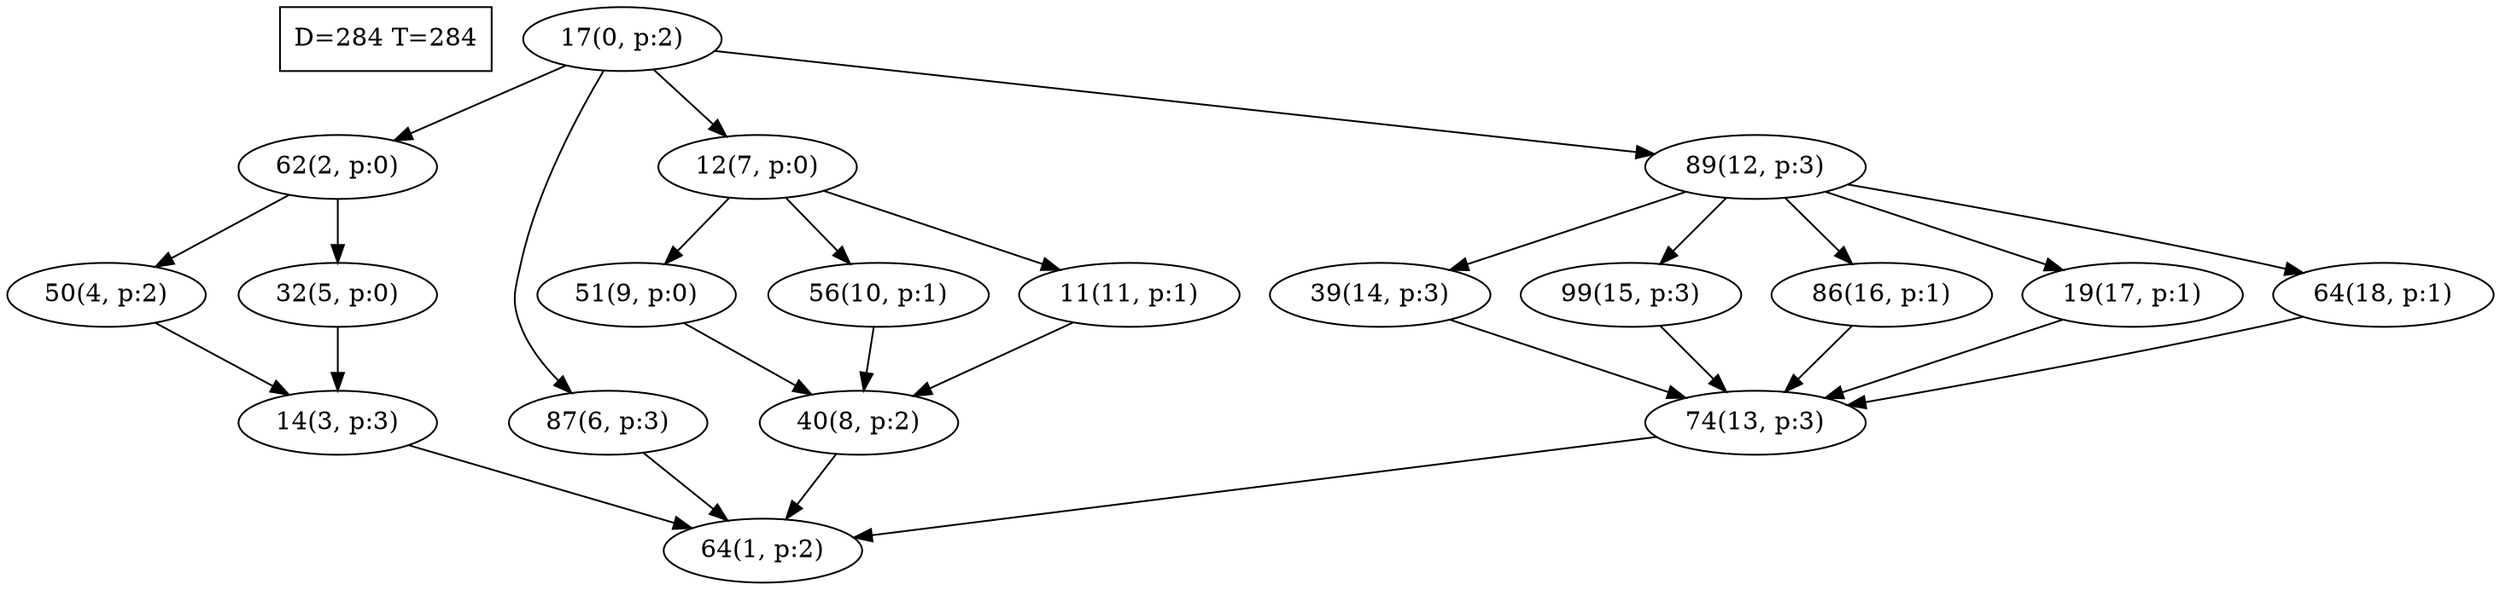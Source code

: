 digraph Task {
i [shape=box, label="D=284 T=284"]; 
0 [label="17(0, p:2)"];
1 [label="64(1, p:2)"];
2 [label="62(2, p:0)"];
3 [label="14(3, p:3)"];
4 [label="50(4, p:2)"];
5 [label="32(5, p:0)"];
6 [label="87(6, p:3)"];
7 [label="12(7, p:0)"];
8 [label="40(8, p:2)"];
9 [label="51(9, p:0)"];
10 [label="56(10, p:1)"];
11 [label="11(11, p:1)"];
12 [label="89(12, p:3)"];
13 [label="74(13, p:3)"];
14 [label="39(14, p:3)"];
15 [label="99(15, p:3)"];
16 [label="86(16, p:1)"];
17 [label="19(17, p:1)"];
18 [label="64(18, p:1)"];
0 -> 2;
0 -> 6;
0 -> 7;
0 -> 12;
2 -> 4;
2 -> 5;
3 -> 1;
4 -> 3;
5 -> 3;
6 -> 1;
7 -> 9;
7 -> 10;
7 -> 11;
8 -> 1;
9 -> 8;
10 -> 8;
11 -> 8;
12 -> 14;
12 -> 15;
12 -> 16;
12 -> 17;
12 -> 18;
13 -> 1;
14 -> 13;
15 -> 13;
16 -> 13;
17 -> 13;
18 -> 13;
}